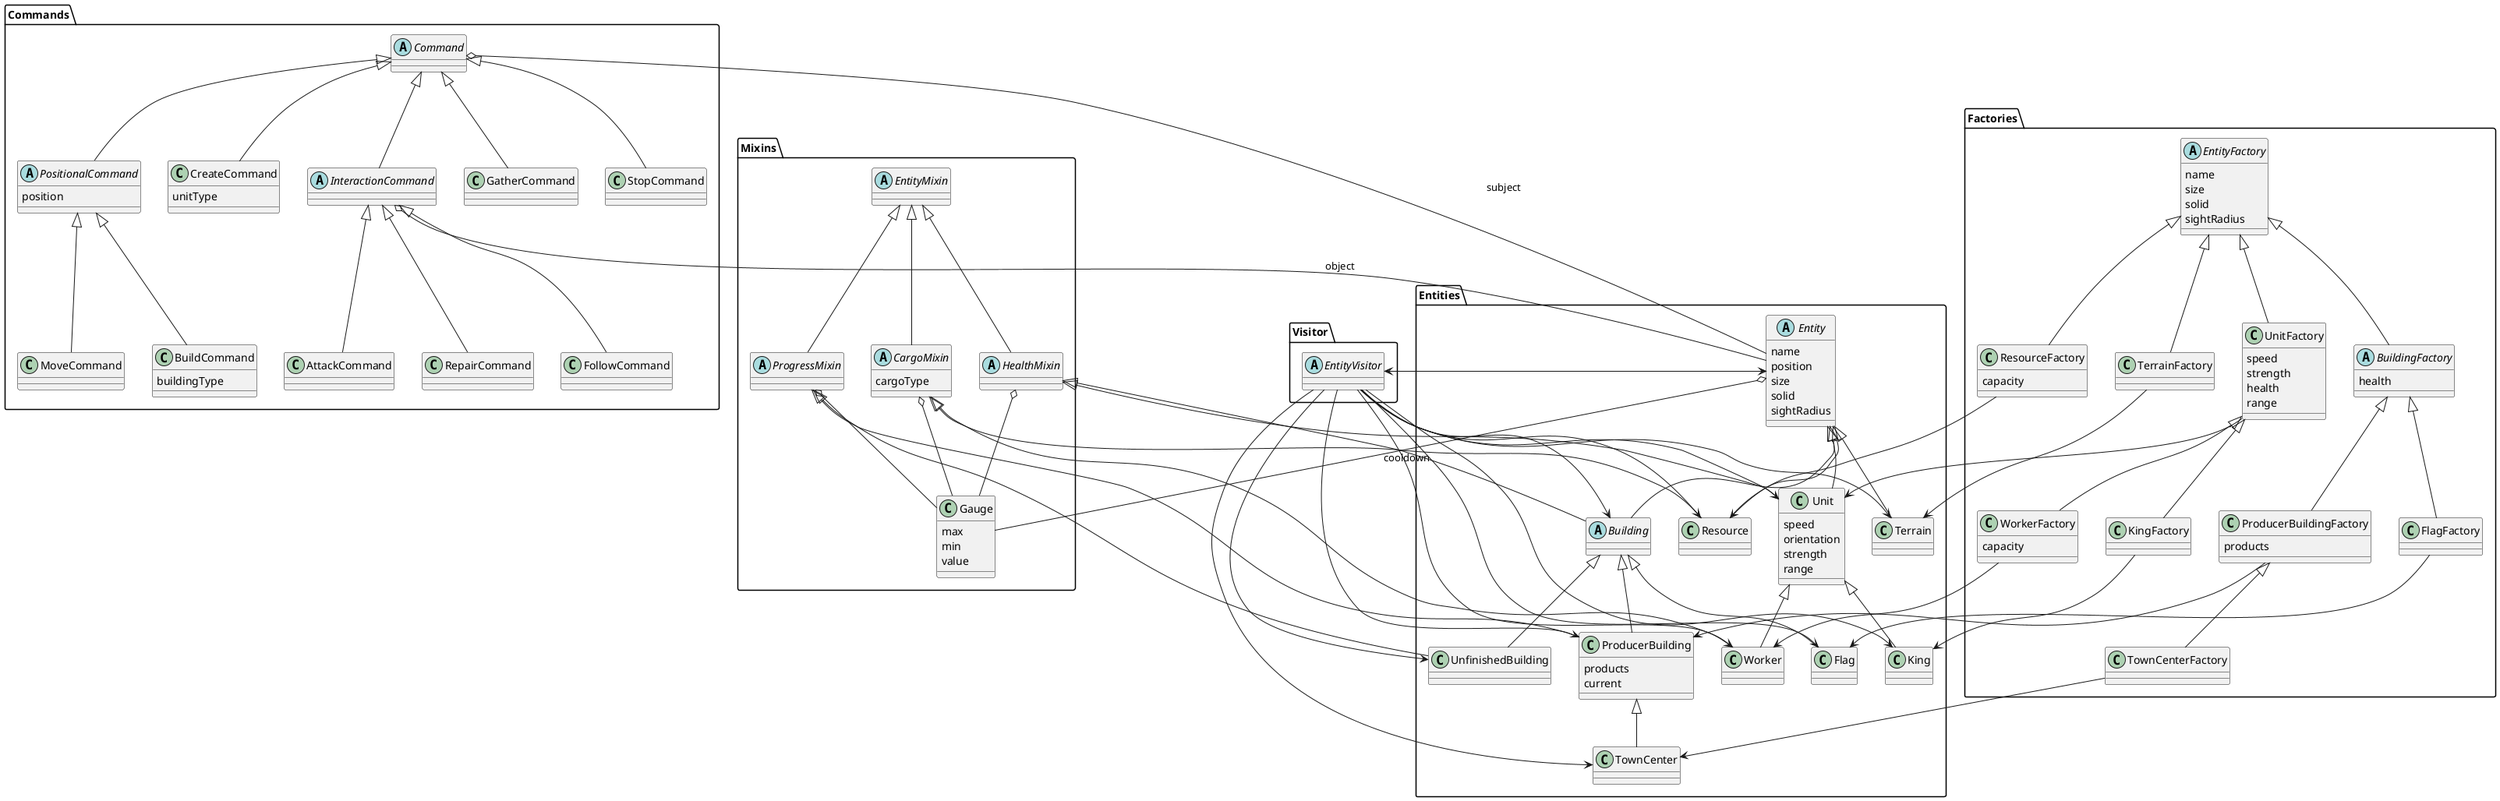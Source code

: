 @startuml

package Mixins {
class Gauge {
max
min
value
}
abstract class EntityMixin
abstract class ProgressMixin
abstract class HealthMixin
abstract class CargoMixin {
cargoType
}
}

package Entities {
abstract class Entity {
name
position
size
solid
sightRadius
}
class Terrain
class Unit {
speed
orientation
strength
range
}
abstract class Building
class ProducerBuilding {
products
current
}
class UnfinishedBuilding
class TownCenter
class Flag
class Resource
class Worker
class King
}

Entity <|-- Building
Entity <|-- Terrain
Building <|-- Flag
Building <|-- UnfinishedBuilding
Building <|-- ProducerBuilding
ProducerBuilding <|-- TownCenter

Entity <|-- Resource

Entity <|-- Unit
Unit <|-- King
Unit <|-- Worker


Entity o-- Gauge : cooldown

ProgressMixin <|-- ProducerBuilding

EntityMixin <|-- ProgressMixin
ProgressMixin o-- Gauge

EntityMixin <|-- HealthMixin
HealthMixin o-- Gauge

EntityMixin <|-- CargoMixin
CargoMixin o-- Gauge

HealthMixin <|-- Unit
HealthMixin <|-- Building

CargoMixin <|-- Resource
CargoMixin <|-- Worker

ProgressMixin <|-- UnfinishedBuilding


package Commands {
abstract class Command
class StopCommand
abstract class PositionalCommand {
position
}
class CreateCommand {
unitType
}
class MoveCommand
class BuildCommand {
buildingType
}
abstract class InteractionCommand
class AttackCommand
class RepairCommand
class FollowCommand
class GatherCommand
}

Command o-- Entity : subject

Command <|-- StopCommand

Command <|-- CreateCommand

Command <|-- GatherCommand

Command <|-- PositionalCommand

PositionalCommand <|-- MoveCommand
PositionalCommand <|-- BuildCommand

Command <|-- InteractionCommand

InteractionCommand o-- Entity : object

InteractionCommand <|-- AttackCommand
InteractionCommand <|-- RepairCommand
InteractionCommand <|-- FollowCommand


package Factories {
abstract class EntityFactory {
name
size
solid
sightRadius
}
class TerrainFactory
class UnitFactory {
speed
strength
health
range
}
abstract class BuildingFactory {
health
}
class ResourceFactory {
capacity
}
class WorkerFactory {
capacity
}
class KingFactory
class FlagFactory
class ProducerBuildingFactory {
products
}
class TownCenterFactory
}

EntityFactory <|-- UnitFactory
EntityFactory <|-- TerrainFactory
EntityFactory <|-- BuildingFactory
EntityFactory <|-- ResourceFactory

TerrainFactory --> Terrain

ResourceFactory --> Resource

UnitFactory <|-- WorkerFactory
WorkerFactory --> Worker
UnitFactory <|-- KingFactory
UnitFactory --> Unit
KingFactory --> King
BuildingFactory <|-- FlagFactory
FlagFactory --> Flag
BuildingFactory <|-- ProducerBuildingFactory
ProducerBuildingFactory --> ProducerBuilding
ProducerBuildingFactory <|-- TownCenterFactory
TownCenterFactory --> TownCenter


package Visitor {
abstract class EntityVisitor
}

Entity --> EntityVisitor
EntityVisitor --> Entity
EntityVisitor --> Unit
EntityVisitor --> Worker
EntityVisitor --> King
EntityVisitor --> Building
EntityVisitor --> UnfinishedBuilding
EntityVisitor --> ProducerBuilding
EntityVisitor --> TownCenter
EntityVisitor --> Flag
EntityVisitor --> Resource
EntityVisitor --> Terrain
@enduml


